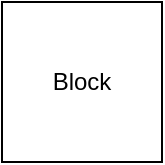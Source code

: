 <mxfile version="20.8.16" type="github">
  <diagram name="Seite-1" id="aPtr6aCTntGhLZ0cT5wC">
    <mxGraphModel dx="929" dy="720" grid="1" gridSize="10" guides="1" tooltips="1" connect="1" arrows="1" fold="1" page="1" pageScale="1" pageWidth="827" pageHeight="1169" math="0" shadow="0">
      <root>
        <mxCell id="0" />
        <mxCell id="1" parent="0" />
        <mxCell id="F2YXWnNkTK1Ht0D_ssI6-1" value="Block" style="whiteSpace=wrap;html=1;aspect=fixed;" vertex="1" parent="1">
          <mxGeometry x="680" y="210" width="80" height="80" as="geometry" />
        </mxCell>
      </root>
    </mxGraphModel>
  </diagram>
</mxfile>
